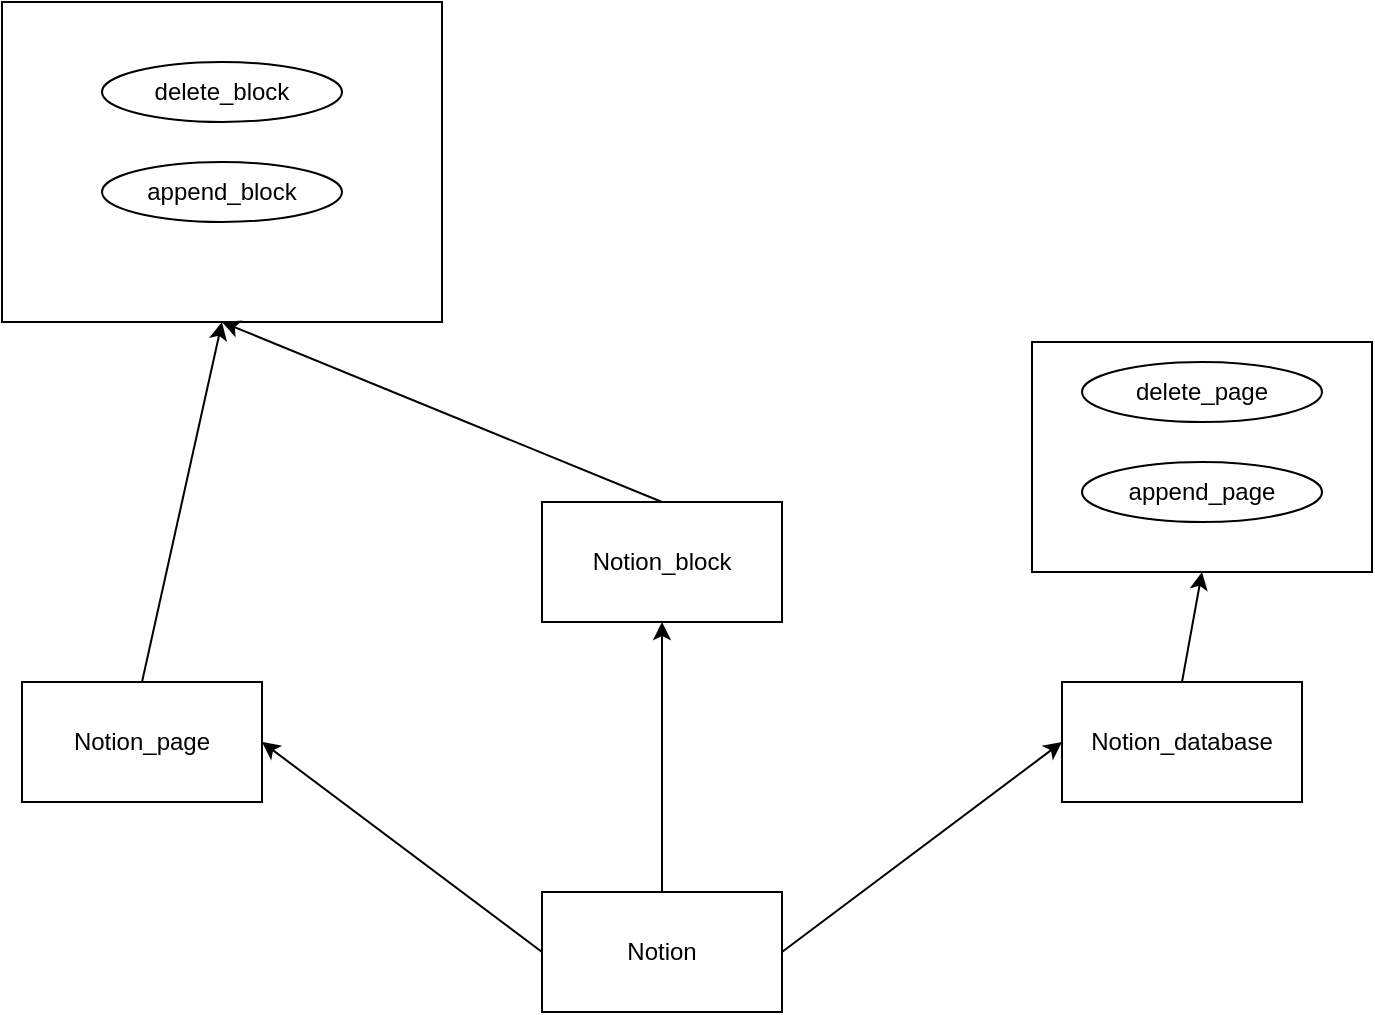 <mxfile>
    <diagram id="cow8LqTYjFNetTfRg2bz" name="Page-1">
        <mxGraphModel dx="1036" dy="771" grid="1" gridSize="10" guides="1" tooltips="1" connect="1" arrows="1" fold="1" page="1" pageScale="1" pageWidth="827" pageHeight="1169" math="0" shadow="0">
            <root>
                <mxCell id="0"/>
                <mxCell id="1" parent="0"/>
                <mxCell id="19" value="" style="rounded=0;whiteSpace=wrap;html=1;" vertex="1" parent="1">
                    <mxGeometry x="615" y="280" width="170" height="115" as="geometry"/>
                </mxCell>
                <mxCell id="18" value="" style="rounded=0;whiteSpace=wrap;html=1;" vertex="1" parent="1">
                    <mxGeometry x="100" y="110" width="220" height="160" as="geometry"/>
                </mxCell>
                <mxCell id="6" style="edgeStyle=none;html=1;exitX=0.5;exitY=0;exitDx=0;exitDy=0;entryX=0.5;entryY=1;entryDx=0;entryDy=0;" edge="1" parent="1" source="2" target="4">
                    <mxGeometry relative="1" as="geometry"/>
                </mxCell>
                <mxCell id="7" style="edgeStyle=none;html=1;exitX=1;exitY=0.5;exitDx=0;exitDy=0;entryX=0;entryY=0.5;entryDx=0;entryDy=0;" edge="1" parent="1" source="2" target="3">
                    <mxGeometry relative="1" as="geometry"/>
                </mxCell>
                <mxCell id="8" style="edgeStyle=none;html=1;exitX=0;exitY=0.5;exitDx=0;exitDy=0;entryX=1;entryY=0.5;entryDx=0;entryDy=0;" edge="1" parent="1" source="2" target="5">
                    <mxGeometry relative="1" as="geometry"/>
                </mxCell>
                <mxCell id="2" value="Notion" style="rounded=0;whiteSpace=wrap;html=1;" vertex="1" parent="1">
                    <mxGeometry x="370" y="555" width="120" height="60" as="geometry"/>
                </mxCell>
                <mxCell id="20" style="edgeStyle=none;html=1;exitX=0.5;exitY=0;exitDx=0;exitDy=0;entryX=0.5;entryY=1;entryDx=0;entryDy=0;" edge="1" parent="1" source="3" target="19">
                    <mxGeometry relative="1" as="geometry"/>
                </mxCell>
                <mxCell id="3" value="Notion_database" style="rounded=0;whiteSpace=wrap;html=1;" vertex="1" parent="1">
                    <mxGeometry x="630" y="450" width="120" height="60" as="geometry"/>
                </mxCell>
                <mxCell id="21" style="edgeStyle=none;html=1;exitX=0.5;exitY=0;exitDx=0;exitDy=0;entryX=0.5;entryY=1;entryDx=0;entryDy=0;" edge="1" parent="1" source="4" target="18">
                    <mxGeometry relative="1" as="geometry"/>
                </mxCell>
                <mxCell id="4" value="Notion_block" style="rounded=0;whiteSpace=wrap;html=1;" vertex="1" parent="1">
                    <mxGeometry x="370" y="360" width="120" height="60" as="geometry"/>
                </mxCell>
                <mxCell id="22" style="edgeStyle=none;html=1;exitX=0.5;exitY=0;exitDx=0;exitDy=0;entryX=0.5;entryY=1;entryDx=0;entryDy=0;" edge="1" parent="1" source="5" target="18">
                    <mxGeometry relative="1" as="geometry">
                        <mxPoint x="210" y="310" as="targetPoint"/>
                    </mxGeometry>
                </mxCell>
                <mxCell id="5" value="Notion_page" style="rounded=0;whiteSpace=wrap;html=1;" vertex="1" parent="1">
                    <mxGeometry x="110" y="450" width="120" height="60" as="geometry"/>
                </mxCell>
                <mxCell id="10" value="append_page" style="ellipse;whiteSpace=wrap;html=1;" vertex="1" parent="1">
                    <mxGeometry x="640" y="340" width="120" height="30" as="geometry"/>
                </mxCell>
                <mxCell id="11" value="delete_page" style="ellipse;whiteSpace=wrap;html=1;" vertex="1" parent="1">
                    <mxGeometry x="640" y="290" width="120" height="30" as="geometry"/>
                </mxCell>
                <mxCell id="12" value="append_block" style="ellipse;whiteSpace=wrap;html=1;" vertex="1" parent="1">
                    <mxGeometry x="150" y="190" width="120" height="30" as="geometry"/>
                </mxCell>
                <mxCell id="13" value="delete_block" style="ellipse;whiteSpace=wrap;html=1;" vertex="1" parent="1">
                    <mxGeometry x="150" y="140" width="120" height="30" as="geometry"/>
                </mxCell>
            </root>
        </mxGraphModel>
    </diagram>
</mxfile>